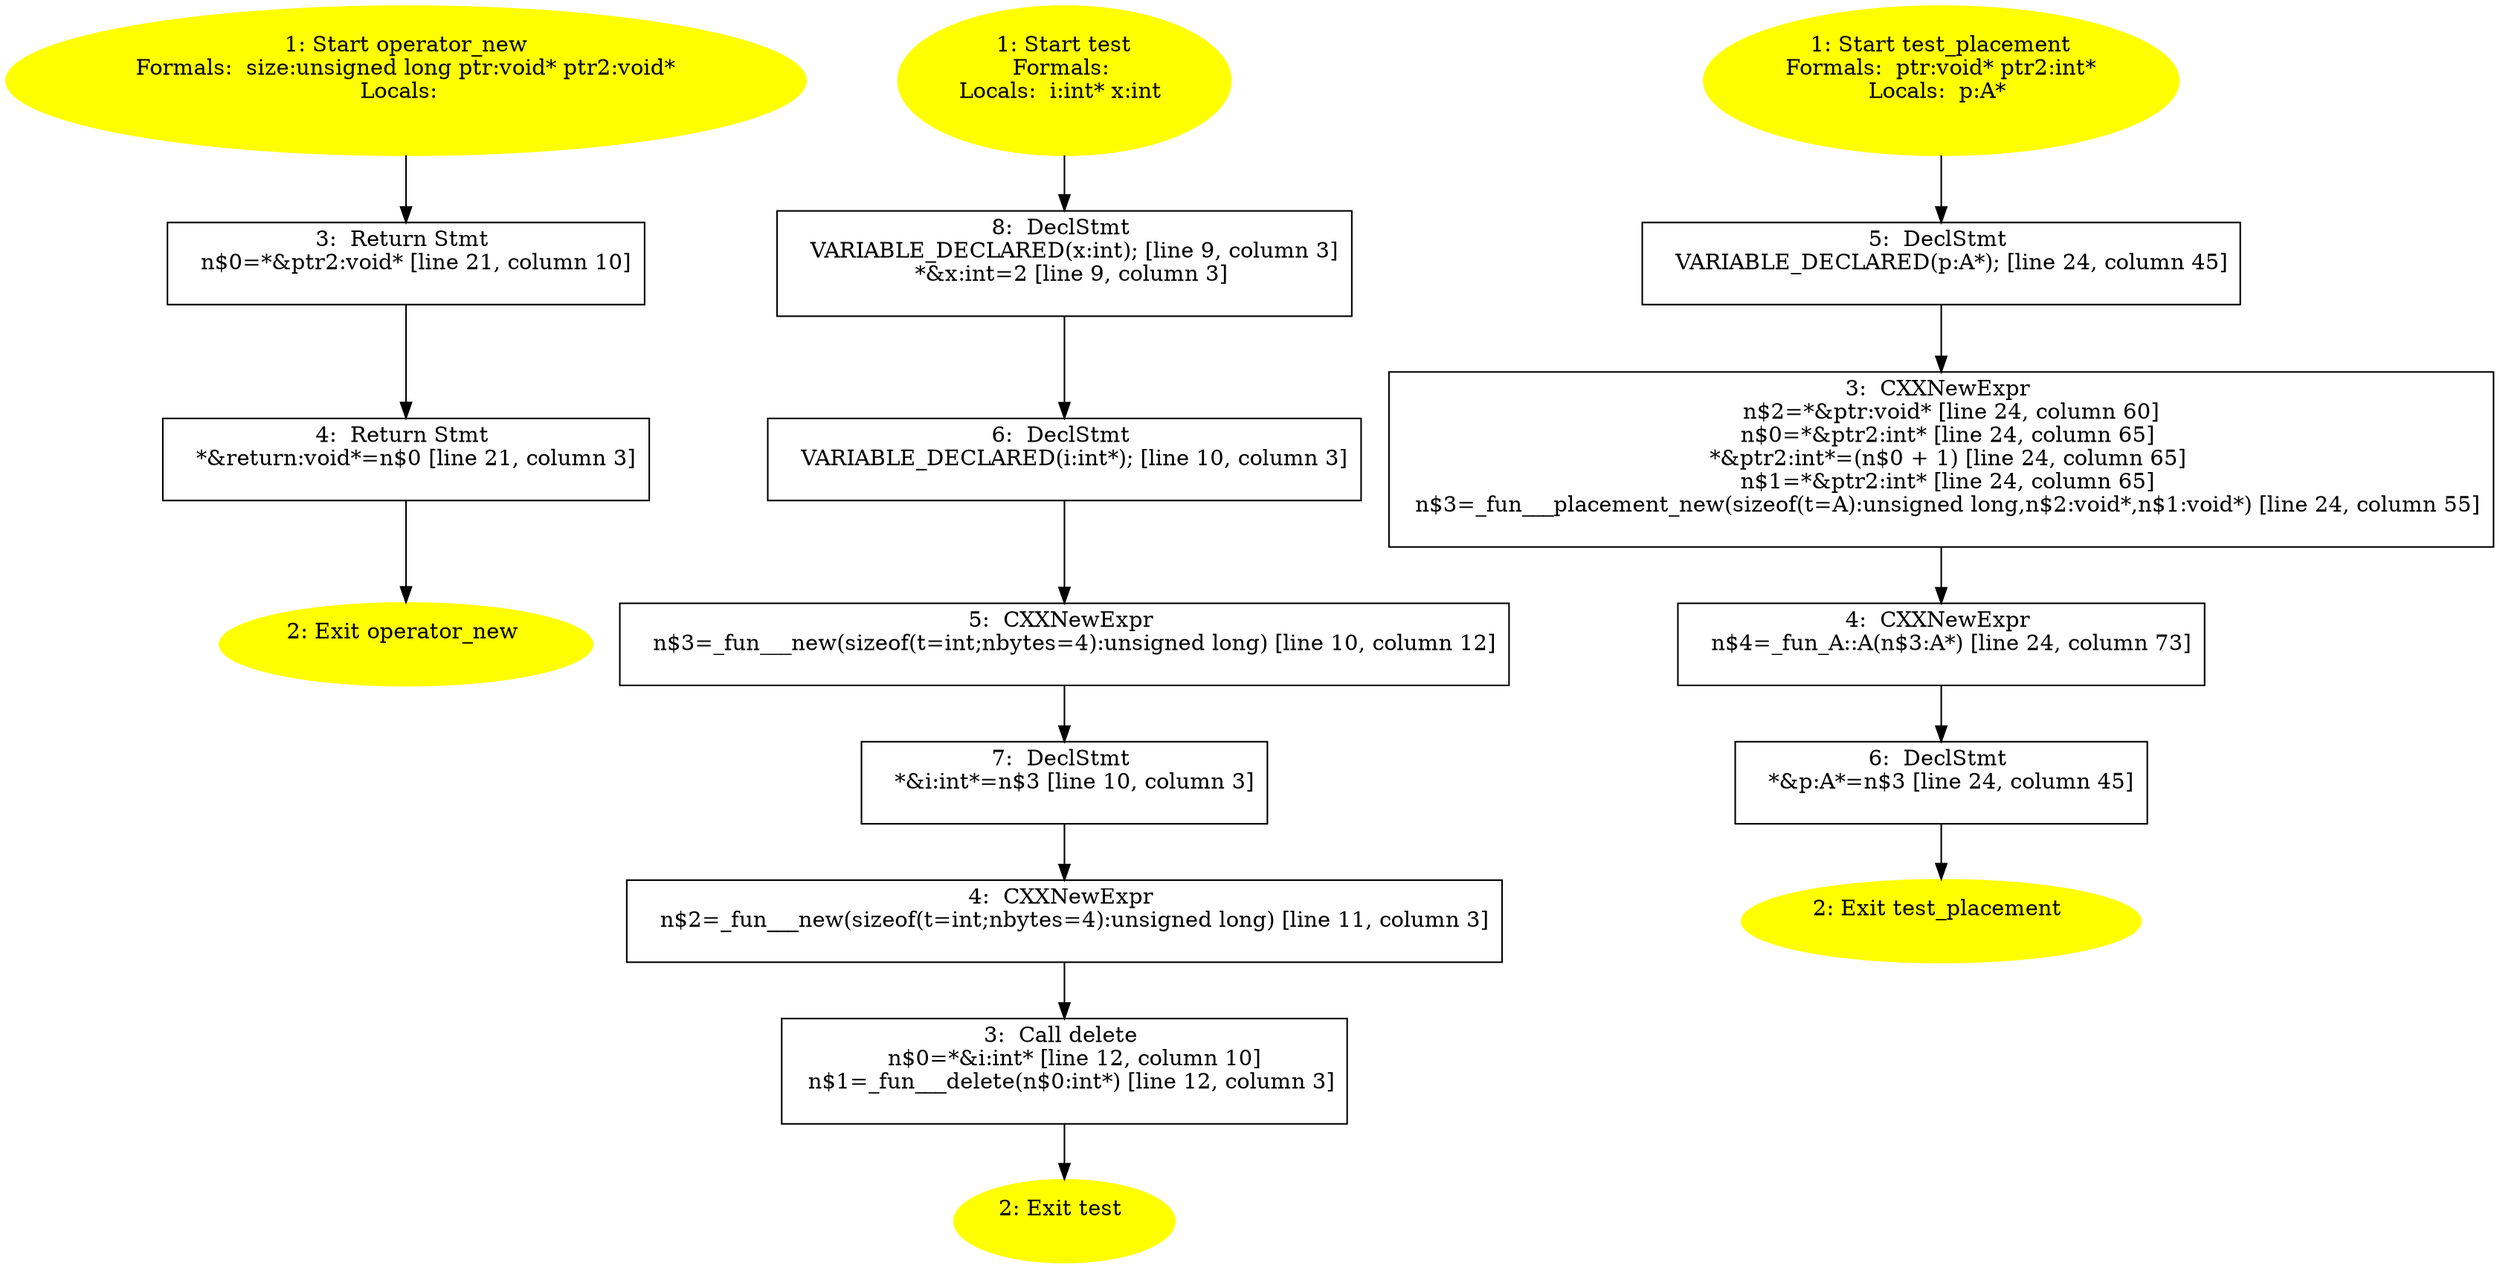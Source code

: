 /* @generated */
digraph cfg {
"operator_new#13351464032276683690.f7532bbe196cdd85_1" [label="1: Start operator_new\nFormals:  size:unsigned long ptr:void* ptr2:void*\nLocals:  \n  " color=yellow style=filled]
	

	 "operator_new#13351464032276683690.f7532bbe196cdd85_1" -> "operator_new#13351464032276683690.f7532bbe196cdd85_3" ;
"operator_new#13351464032276683690.f7532bbe196cdd85_2" [label="2: Exit operator_new \n  " color=yellow style=filled]
	

"operator_new#13351464032276683690.f7532bbe196cdd85_3" [label="3:  Return Stmt \n   n$0=*&ptr2:void* [line 21, column 10]\n " shape="box"]
	

	 "operator_new#13351464032276683690.f7532bbe196cdd85_3" -> "operator_new#13351464032276683690.f7532bbe196cdd85_4" ;
"operator_new#13351464032276683690.f7532bbe196cdd85_4" [label="4:  Return Stmt \n   *&return:void*=n$0 [line 21, column 3]\n " shape="box"]
	

	 "operator_new#13351464032276683690.f7532bbe196cdd85_4" -> "operator_new#13351464032276683690.f7532bbe196cdd85_2" ;
"test#18241244337164948030.afc14f193ad97442_1" [label="1: Start test\nFormals: \nLocals:  i:int* x:int \n  " color=yellow style=filled]
	

	 "test#18241244337164948030.afc14f193ad97442_1" -> "test#18241244337164948030.afc14f193ad97442_8" ;
"test#18241244337164948030.afc14f193ad97442_2" [label="2: Exit test \n  " color=yellow style=filled]
	

"test#18241244337164948030.afc14f193ad97442_3" [label="3:  Call delete \n   n$0=*&i:int* [line 12, column 10]\n  n$1=_fun___delete(n$0:int*) [line 12, column 3]\n " shape="box"]
	

	 "test#18241244337164948030.afc14f193ad97442_3" -> "test#18241244337164948030.afc14f193ad97442_2" ;
"test#18241244337164948030.afc14f193ad97442_4" [label="4:  CXXNewExpr \n   n$2=_fun___new(sizeof(t=int;nbytes=4):unsigned long) [line 11, column 3]\n " shape="box"]
	

	 "test#18241244337164948030.afc14f193ad97442_4" -> "test#18241244337164948030.afc14f193ad97442_3" ;
"test#18241244337164948030.afc14f193ad97442_5" [label="5:  CXXNewExpr \n   n$3=_fun___new(sizeof(t=int;nbytes=4):unsigned long) [line 10, column 12]\n " shape="box"]
	

	 "test#18241244337164948030.afc14f193ad97442_5" -> "test#18241244337164948030.afc14f193ad97442_7" ;
"test#18241244337164948030.afc14f193ad97442_6" [label="6:  DeclStmt \n   VARIABLE_DECLARED(i:int*); [line 10, column 3]\n " shape="box"]
	

	 "test#18241244337164948030.afc14f193ad97442_6" -> "test#18241244337164948030.afc14f193ad97442_5" ;
"test#18241244337164948030.afc14f193ad97442_7" [label="7:  DeclStmt \n   *&i:int*=n$3 [line 10, column 3]\n " shape="box"]
	

	 "test#18241244337164948030.afc14f193ad97442_7" -> "test#18241244337164948030.afc14f193ad97442_4" ;
"test#18241244337164948030.afc14f193ad97442_8" [label="8:  DeclStmt \n   VARIABLE_DECLARED(x:int); [line 9, column 3]\n  *&x:int=2 [line 9, column 3]\n " shape="box"]
	

	 "test#18241244337164948030.afc14f193ad97442_8" -> "test#18241244337164948030.afc14f193ad97442_6" ;
"test_placement#758902924052037761.7f92d4e10c030674_1" [label="1: Start test_placement\nFormals:  ptr:void* ptr2:int*\nLocals:  p:A* \n  " color=yellow style=filled]
	

	 "test_placement#758902924052037761.7f92d4e10c030674_1" -> "test_placement#758902924052037761.7f92d4e10c030674_5" ;
"test_placement#758902924052037761.7f92d4e10c030674_2" [label="2: Exit test_placement \n  " color=yellow style=filled]
	

"test_placement#758902924052037761.7f92d4e10c030674_3" [label="3:  CXXNewExpr \n   n$2=*&ptr:void* [line 24, column 60]\n  n$0=*&ptr2:int* [line 24, column 65]\n  *&ptr2:int*=(n$0 + 1) [line 24, column 65]\n  n$1=*&ptr2:int* [line 24, column 65]\n  n$3=_fun___placement_new(sizeof(t=A):unsigned long,n$2:void*,n$1:void*) [line 24, column 55]\n " shape="box"]
	

	 "test_placement#758902924052037761.7f92d4e10c030674_3" -> "test_placement#758902924052037761.7f92d4e10c030674_4" ;
"test_placement#758902924052037761.7f92d4e10c030674_4" [label="4:  CXXNewExpr \n   n$4=_fun_A::A(n$3:A*) [line 24, column 73]\n " shape="box"]
	

	 "test_placement#758902924052037761.7f92d4e10c030674_4" -> "test_placement#758902924052037761.7f92d4e10c030674_6" ;
"test_placement#758902924052037761.7f92d4e10c030674_5" [label="5:  DeclStmt \n   VARIABLE_DECLARED(p:A*); [line 24, column 45]\n " shape="box"]
	

	 "test_placement#758902924052037761.7f92d4e10c030674_5" -> "test_placement#758902924052037761.7f92d4e10c030674_3" ;
"test_placement#758902924052037761.7f92d4e10c030674_6" [label="6:  DeclStmt \n   *&p:A*=n$3 [line 24, column 45]\n " shape="box"]
	

	 "test_placement#758902924052037761.7f92d4e10c030674_6" -> "test_placement#758902924052037761.7f92d4e10c030674_2" ;
}
